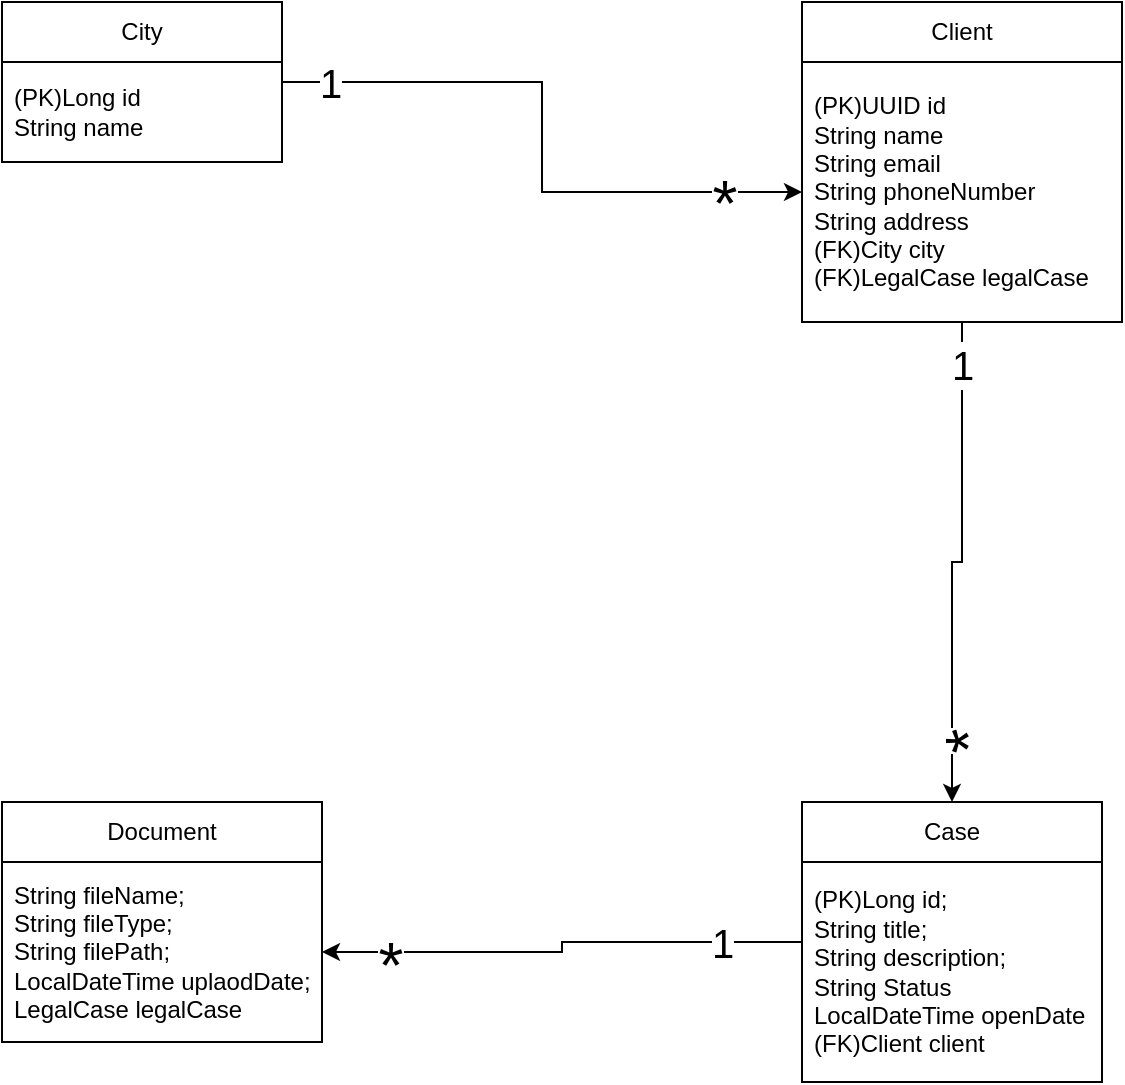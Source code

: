 <mxfile version="27.1.0">
  <diagram name="Page-1" id="6UST2D7x8wtxbolrfvHj">
    <mxGraphModel dx="1426" dy="785" grid="1" gridSize="10" guides="1" tooltips="1" connect="1" arrows="1" fold="1" page="1" pageScale="1" pageWidth="850" pageHeight="1100" math="0" shadow="0">
      <root>
        <mxCell id="0" />
        <mxCell id="1" parent="0" />
        <mxCell id="b3LAL7DhlRRnD-ysIZNd-17" style="edgeStyle=orthogonalEdgeStyle;rounded=0;orthogonalLoop=1;jettySize=auto;html=1;" edge="1" parent="1" source="b3LAL7DhlRRnD-ysIZNd-1" target="b3LAL7DhlRRnD-ysIZNd-6">
          <mxGeometry relative="1" as="geometry" />
        </mxCell>
        <mxCell id="b3LAL7DhlRRnD-ysIZNd-20" value="1" style="edgeLabel;html=1;align=center;verticalAlign=middle;resizable=0;points=[];fontSize=20;" vertex="1" connectable="0" parent="b3LAL7DhlRRnD-ysIZNd-17">
          <mxGeometry x="-0.848" relative="1" as="geometry">
            <mxPoint as="offset" />
          </mxGeometry>
        </mxCell>
        <mxCell id="b3LAL7DhlRRnD-ysIZNd-21" value="*" style="edgeLabel;html=1;align=center;verticalAlign=middle;resizable=0;points=[];fontSize=32;labelBackgroundColor=default;" vertex="1" connectable="0" parent="b3LAL7DhlRRnD-ysIZNd-17">
          <mxGeometry x="0.752" y="1" relative="1" as="geometry">
            <mxPoint y="7" as="offset" />
          </mxGeometry>
        </mxCell>
        <mxCell id="b3LAL7DhlRRnD-ysIZNd-1" value="City" style="swimlane;fontStyle=0;childLayout=stackLayout;horizontal=1;startSize=30;horizontalStack=0;resizeParent=1;resizeParentMax=0;resizeLast=0;collapsible=1;marginBottom=0;whiteSpace=wrap;html=1;" vertex="1" parent="1">
          <mxGeometry x="100" y="100" width="140" height="80" as="geometry" />
        </mxCell>
        <mxCell id="b3LAL7DhlRRnD-ysIZNd-2" value="(PK)Long id&lt;br&gt;String name" style="text;strokeColor=none;fillColor=none;align=left;verticalAlign=middle;spacingLeft=4;spacingRight=4;overflow=hidden;points=[[0,0.5],[1,0.5]];portConstraint=eastwest;rotatable=0;whiteSpace=wrap;html=1;" vertex="1" parent="b3LAL7DhlRRnD-ysIZNd-1">
          <mxGeometry y="30" width="140" height="50" as="geometry" />
        </mxCell>
        <mxCell id="b3LAL7DhlRRnD-ysIZNd-22" style="edgeStyle=orthogonalEdgeStyle;rounded=0;orthogonalLoop=1;jettySize=auto;html=1;" edge="1" parent="1" source="b3LAL7DhlRRnD-ysIZNd-5" target="b3LAL7DhlRRnD-ysIZNd-9">
          <mxGeometry relative="1" as="geometry" />
        </mxCell>
        <mxCell id="b3LAL7DhlRRnD-ysIZNd-24" value="1" style="edgeLabel;html=1;align=center;verticalAlign=middle;resizable=0;points=[];fontSize=20;" vertex="1" connectable="0" parent="b3LAL7DhlRRnD-ysIZNd-22">
          <mxGeometry x="-0.861" y="2" relative="1" as="geometry">
            <mxPoint x="-2" y="4" as="offset" />
          </mxGeometry>
        </mxCell>
        <mxCell id="b3LAL7DhlRRnD-ysIZNd-5" value="Client" style="swimlane;fontStyle=0;childLayout=stackLayout;horizontal=1;startSize=30;horizontalStack=0;resizeParent=1;resizeParentMax=0;resizeLast=0;collapsible=1;marginBottom=0;whiteSpace=wrap;html=1;" vertex="1" parent="1">
          <mxGeometry x="500" y="100" width="160" height="160" as="geometry" />
        </mxCell>
        <mxCell id="b3LAL7DhlRRnD-ysIZNd-6" value="(PK)UUID id&lt;br&gt;String name&lt;br&gt;String email&lt;br&gt;String phoneNumber&lt;br&gt;String address&lt;div&gt;(FK)City city&lt;/div&gt;&lt;div&gt;(FK)LegalCase legalCase&lt;/div&gt;" style="text;strokeColor=none;fillColor=none;align=left;verticalAlign=middle;spacingLeft=4;spacingRight=4;overflow=hidden;points=[[0,0.5],[1,0.5]];portConstraint=eastwest;rotatable=0;whiteSpace=wrap;html=1;" vertex="1" parent="b3LAL7DhlRRnD-ysIZNd-5">
          <mxGeometry y="30" width="160" height="130" as="geometry" />
        </mxCell>
        <mxCell id="b3LAL7DhlRRnD-ysIZNd-27" style="edgeStyle=orthogonalEdgeStyle;rounded=0;orthogonalLoop=1;jettySize=auto;html=1;" edge="1" parent="1" source="b3LAL7DhlRRnD-ysIZNd-9" target="b3LAL7DhlRRnD-ysIZNd-14">
          <mxGeometry relative="1" as="geometry" />
        </mxCell>
        <mxCell id="b3LAL7DhlRRnD-ysIZNd-9" value="Case" style="swimlane;fontStyle=0;childLayout=stackLayout;horizontal=1;startSize=30;horizontalStack=0;resizeParent=1;resizeParentMax=0;resizeLast=0;collapsible=1;marginBottom=0;whiteSpace=wrap;html=1;" vertex="1" parent="1">
          <mxGeometry x="500" y="500" width="150" height="140" as="geometry" />
        </mxCell>
        <mxCell id="b3LAL7DhlRRnD-ysIZNd-10" value="(PK)Long id;&lt;div&gt;String title;&lt;/div&gt;&lt;div&gt;String description;&lt;/div&gt;&lt;div&gt;String Status&lt;/div&gt;&lt;div&gt;LocalDateTime openDate&lt;/div&gt;&lt;div&gt;(FK)Client client&lt;/div&gt;" style="text;strokeColor=none;fillColor=none;align=left;verticalAlign=middle;spacingLeft=4;spacingRight=4;overflow=hidden;points=[[0,0.5],[1,0.5]];portConstraint=eastwest;rotatable=0;whiteSpace=wrap;html=1;" vertex="1" parent="b3LAL7DhlRRnD-ysIZNd-9">
          <mxGeometry y="30" width="150" height="110" as="geometry" />
        </mxCell>
        <mxCell id="b3LAL7DhlRRnD-ysIZNd-13" value="Document" style="swimlane;fontStyle=0;childLayout=stackLayout;horizontal=1;startSize=30;horizontalStack=0;resizeParent=1;resizeParentMax=0;resizeLast=0;collapsible=1;marginBottom=0;whiteSpace=wrap;html=1;" vertex="1" parent="1">
          <mxGeometry x="100" y="500" width="160" height="120" as="geometry" />
        </mxCell>
        <mxCell id="b3LAL7DhlRRnD-ysIZNd-14" value="String fileName;&lt;div&gt;String fileType;&lt;/div&gt;&lt;div&gt;String filePath;&lt;/div&gt;&lt;div&gt;LocalDateTime uplaodDate;&lt;/div&gt;&lt;div&gt;LegalCase legalCase&lt;/div&gt;" style="text;strokeColor=none;fillColor=none;align=left;verticalAlign=middle;spacingLeft=4;spacingRight=4;overflow=hidden;points=[[0,0.5],[1,0.5]];portConstraint=eastwest;rotatable=0;whiteSpace=wrap;html=1;" vertex="1" parent="b3LAL7DhlRRnD-ysIZNd-13">
          <mxGeometry y="30" width="160" height="90" as="geometry" />
        </mxCell>
        <mxCell id="b3LAL7DhlRRnD-ysIZNd-26" value="*" style="edgeLabel;html=1;align=center;verticalAlign=middle;resizable=0;points=[];fontSize=32;labelBackgroundColor=default;rotation=-90;" vertex="1" connectable="0" parent="1">
          <mxGeometry x="583" y="470" as="geometry" />
        </mxCell>
        <mxCell id="b3LAL7DhlRRnD-ysIZNd-29" value="1" style="edgeLabel;html=1;align=center;verticalAlign=middle;resizable=0;points=[];fontSize=20;" vertex="1" connectable="0" parent="1">
          <mxGeometry x="460" y="570" as="geometry" />
        </mxCell>
        <mxCell id="b3LAL7DhlRRnD-ysIZNd-30" value="*" style="edgeLabel;html=1;align=center;verticalAlign=middle;resizable=0;points=[];fontSize=32;labelBackgroundColor=default;" vertex="1" connectable="0" parent="1">
          <mxGeometry x="497" y="265" as="geometry">
            <mxPoint x="-203" y="317" as="offset" />
          </mxGeometry>
        </mxCell>
      </root>
    </mxGraphModel>
  </diagram>
</mxfile>

